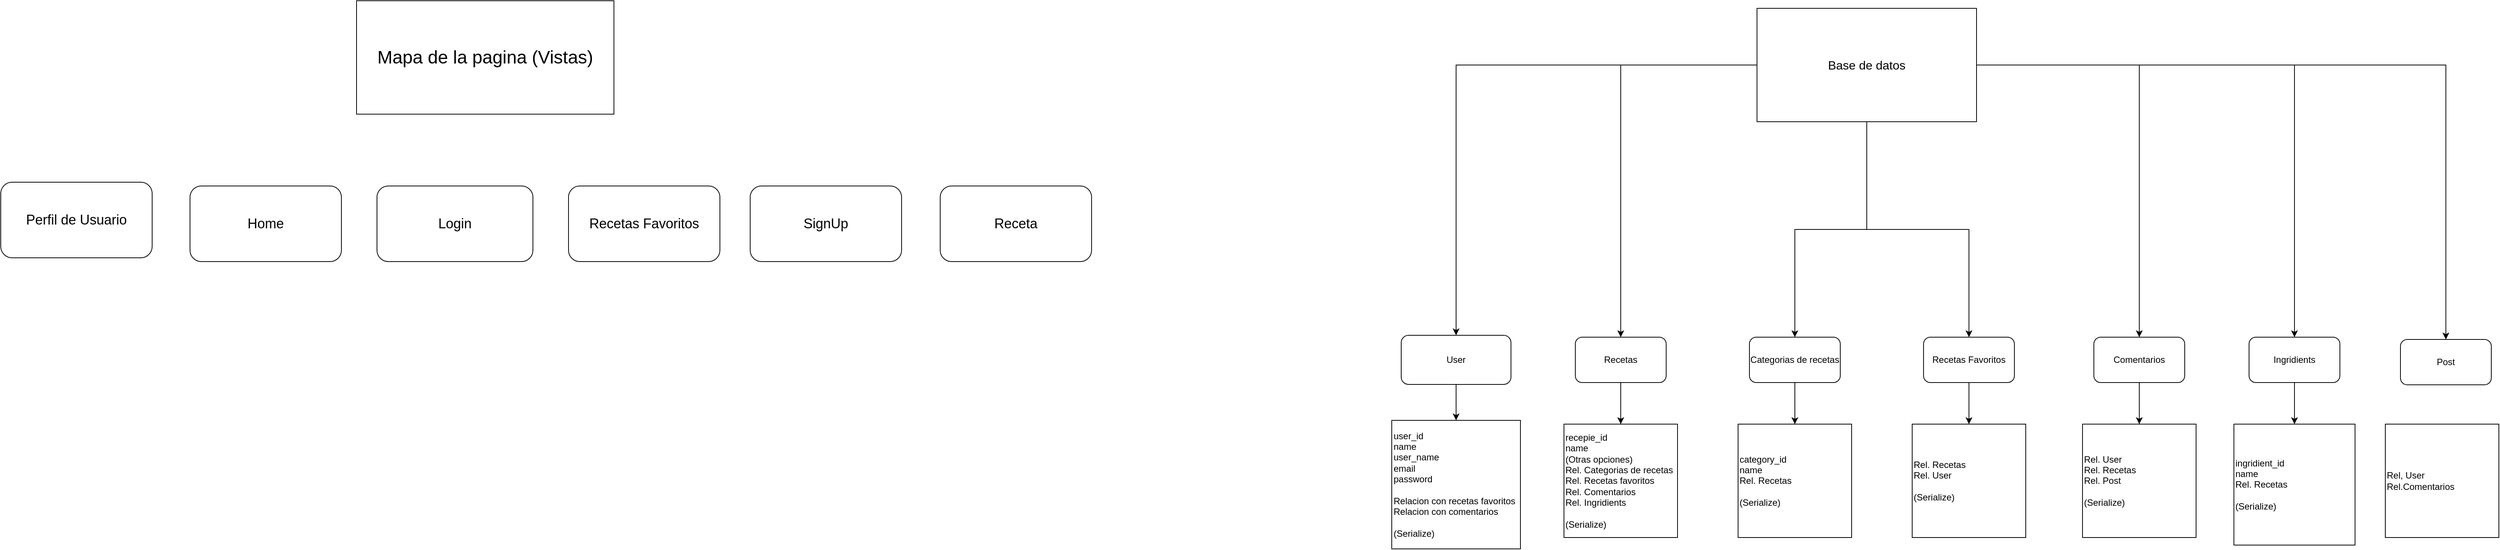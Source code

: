 <mxfile version="24.7.7">
  <diagram name="Страница — 1" id="ENI6WTY6g6m-EQkSX-Ta">
    <mxGraphModel dx="4924" dy="2229" grid="1" gridSize="10" guides="1" tooltips="1" connect="1" arrows="1" fold="1" page="1" pageScale="1" pageWidth="827" pageHeight="1169" math="0" shadow="0">
      <root>
        <mxCell id="0" />
        <mxCell id="1" parent="0" />
        <mxCell id="lb4tPSTKW-BmQOv7Y4hm-1" value="&lt;font style=&quot;font-size: 24px;&quot;&gt;Mapa de la pagina (Vistas)&lt;/font&gt;" style="rounded=0;whiteSpace=wrap;html=1;" parent="1" vertex="1">
          <mxGeometry x="270" y="240" width="340" height="150" as="geometry" />
        </mxCell>
        <mxCell id="lb4tPSTKW-BmQOv7Y4hm-2" value="&lt;font style=&quot;font-size: 18px;&quot;&gt;Login&lt;/font&gt;" style="rounded=1;whiteSpace=wrap;html=1;" parent="1" vertex="1">
          <mxGeometry x="297" y="485" width="206" height="100" as="geometry" />
        </mxCell>
        <mxCell id="lb4tPSTKW-BmQOv7Y4hm-3" value="&lt;font style=&quot;font-size: 18px;&quot;&gt;SignUp&lt;/font&gt;" style="rounded=1;whiteSpace=wrap;html=1;" parent="1" vertex="1">
          <mxGeometry x="790" y="485" width="200" height="100" as="geometry" />
        </mxCell>
        <mxCell id="lb4tPSTKW-BmQOv7Y4hm-4" value="&lt;font style=&quot;font-size: 18px;&quot;&gt;Home&lt;/font&gt;" style="rounded=1;whiteSpace=wrap;html=1;" parent="1" vertex="1">
          <mxGeometry x="50" y="485" width="200" height="100" as="geometry" />
        </mxCell>
        <mxCell id="lb4tPSTKW-BmQOv7Y4hm-5" value="&lt;font style=&quot;font-size: 18px;&quot;&gt;Perfil de Usuario&lt;/font&gt;" style="rounded=1;whiteSpace=wrap;html=1;" parent="1" vertex="1">
          <mxGeometry x="-200" y="480" width="200" height="100" as="geometry" />
        </mxCell>
        <mxCell id="lb4tPSTKW-BmQOv7Y4hm-6" value="&lt;font style=&quot;font-size: 18px;&quot;&gt;Receta&lt;/font&gt;" style="rounded=1;whiteSpace=wrap;html=1;" parent="1" vertex="1">
          <mxGeometry x="1041" y="485" width="200" height="100" as="geometry" />
        </mxCell>
        <mxCell id="lb4tPSTKW-BmQOv7Y4hm-7" value="&lt;font style=&quot;font-size: 18px;&quot;&gt;Recetas Favoritos&lt;/font&gt;" style="rounded=1;whiteSpace=wrap;html=1;" parent="1" vertex="1">
          <mxGeometry x="550" y="485" width="200" height="100" as="geometry" />
        </mxCell>
        <mxCell id="NG_Z0rbhw1weVx7VpHpx-7" style="edgeStyle=orthogonalEdgeStyle;rounded=0;orthogonalLoop=1;jettySize=auto;html=1;" edge="1" parent="1" source="zpg9LJhToohCJgQdcBGl-1" target="zpg9LJhToohCJgQdcBGl-4">
          <mxGeometry relative="1" as="geometry" />
        </mxCell>
        <mxCell id="NG_Z0rbhw1weVx7VpHpx-8" style="edgeStyle=orthogonalEdgeStyle;rounded=0;orthogonalLoop=1;jettySize=auto;html=1;" edge="1" parent="1" source="zpg9LJhToohCJgQdcBGl-1" target="zpg9LJhToohCJgQdcBGl-7">
          <mxGeometry relative="1" as="geometry" />
        </mxCell>
        <mxCell id="NG_Z0rbhw1weVx7VpHpx-9" style="edgeStyle=orthogonalEdgeStyle;rounded=0;orthogonalLoop=1;jettySize=auto;html=1;" edge="1" parent="1" source="zpg9LJhToohCJgQdcBGl-1" target="zpg9LJhToohCJgQdcBGl-8">
          <mxGeometry relative="1" as="geometry" />
        </mxCell>
        <mxCell id="NG_Z0rbhw1weVx7VpHpx-10" style="edgeStyle=orthogonalEdgeStyle;rounded=0;orthogonalLoop=1;jettySize=auto;html=1;" edge="1" parent="1" source="zpg9LJhToohCJgQdcBGl-1" target="zpg9LJhToohCJgQdcBGl-9">
          <mxGeometry relative="1" as="geometry" />
        </mxCell>
        <mxCell id="NG_Z0rbhw1weVx7VpHpx-11" style="edgeStyle=orthogonalEdgeStyle;rounded=0;orthogonalLoop=1;jettySize=auto;html=1;" edge="1" parent="1" source="zpg9LJhToohCJgQdcBGl-1" target="zpg9LJhToohCJgQdcBGl-10">
          <mxGeometry relative="1" as="geometry" />
        </mxCell>
        <mxCell id="NG_Z0rbhw1weVx7VpHpx-12" style="edgeStyle=orthogonalEdgeStyle;rounded=0;orthogonalLoop=1;jettySize=auto;html=1;" edge="1" parent="1" source="zpg9LJhToohCJgQdcBGl-1" target="zpg9LJhToohCJgQdcBGl-13">
          <mxGeometry relative="1" as="geometry" />
        </mxCell>
        <mxCell id="NG_Z0rbhw1weVx7VpHpx-14" style="edgeStyle=orthogonalEdgeStyle;rounded=0;orthogonalLoop=1;jettySize=auto;html=1;" edge="1" parent="1" source="zpg9LJhToohCJgQdcBGl-1" target="NG_Z0rbhw1weVx7VpHpx-13">
          <mxGeometry relative="1" as="geometry" />
        </mxCell>
        <mxCell id="zpg9LJhToohCJgQdcBGl-1" value="&lt;font size=&quot;3&quot;&gt;Base de datos&lt;/font&gt;" style="rounded=0;whiteSpace=wrap;html=1;" parent="1" vertex="1">
          <mxGeometry x="2120" y="250" width="290" height="150" as="geometry" />
        </mxCell>
        <mxCell id="NG_Z0rbhw1weVx7VpHpx-1" value="" style="edgeStyle=orthogonalEdgeStyle;rounded=0;orthogonalLoop=1;jettySize=auto;html=1;" edge="1" parent="1" source="zpg9LJhToohCJgQdcBGl-4" target="zpg9LJhToohCJgQdcBGl-11">
          <mxGeometry relative="1" as="geometry" />
        </mxCell>
        <mxCell id="zpg9LJhToohCJgQdcBGl-4" value="User" style="rounded=1;whiteSpace=wrap;html=1;shadow=0;" parent="1" vertex="1">
          <mxGeometry x="1650" y="682.5" width="145" height="65" as="geometry" />
        </mxCell>
        <mxCell id="NG_Z0rbhw1weVx7VpHpx-2" value="" style="edgeStyle=orthogonalEdgeStyle;rounded=0;orthogonalLoop=1;jettySize=auto;html=1;" edge="1" parent="1" source="zpg9LJhToohCJgQdcBGl-7" target="zpg9LJhToohCJgQdcBGl-12">
          <mxGeometry relative="1" as="geometry" />
        </mxCell>
        <mxCell id="zpg9LJhToohCJgQdcBGl-7" value="Recetas" style="rounded=1;whiteSpace=wrap;html=1;" parent="1" vertex="1">
          <mxGeometry x="1880" y="685" width="120" height="60" as="geometry" />
        </mxCell>
        <mxCell id="NG_Z0rbhw1weVx7VpHpx-3" value="" style="edgeStyle=orthogonalEdgeStyle;rounded=0;orthogonalLoop=1;jettySize=auto;html=1;" edge="1" parent="1" source="zpg9LJhToohCJgQdcBGl-8" target="zpg9LJhToohCJgQdcBGl-14">
          <mxGeometry relative="1" as="geometry" />
        </mxCell>
        <mxCell id="zpg9LJhToohCJgQdcBGl-8" value="Categorias de recetas" style="rounded=1;whiteSpace=wrap;html=1;" parent="1" vertex="1">
          <mxGeometry x="2110" y="685" width="120" height="60" as="geometry" />
        </mxCell>
        <mxCell id="NG_Z0rbhw1weVx7VpHpx-4" value="" style="edgeStyle=orthogonalEdgeStyle;rounded=0;orthogonalLoop=1;jettySize=auto;html=1;" edge="1" parent="1" source="zpg9LJhToohCJgQdcBGl-9" target="zpg9LJhToohCJgQdcBGl-17">
          <mxGeometry relative="1" as="geometry" />
        </mxCell>
        <mxCell id="zpg9LJhToohCJgQdcBGl-9" value="Recetas Favoritos" style="rounded=1;whiteSpace=wrap;html=1;" parent="1" vertex="1">
          <mxGeometry x="2340" y="685" width="120" height="60" as="geometry" />
        </mxCell>
        <mxCell id="NG_Z0rbhw1weVx7VpHpx-5" value="" style="edgeStyle=orthogonalEdgeStyle;rounded=0;orthogonalLoop=1;jettySize=auto;html=1;" edge="1" parent="1" source="zpg9LJhToohCJgQdcBGl-10" target="zpg9LJhToohCJgQdcBGl-16">
          <mxGeometry relative="1" as="geometry" />
        </mxCell>
        <mxCell id="zpg9LJhToohCJgQdcBGl-10" value="Comentarios" style="rounded=1;whiteSpace=wrap;html=1;" parent="1" vertex="1">
          <mxGeometry x="2565" y="685" width="120" height="60" as="geometry" />
        </mxCell>
        <mxCell id="zpg9LJhToohCJgQdcBGl-11" value="user_id&lt;div&gt;name&lt;/div&gt;&lt;div&gt;user_name&lt;/div&gt;&lt;div&gt;email&lt;/div&gt;&lt;div&gt;password&lt;/div&gt;&lt;div&gt;&lt;br&gt;&lt;/div&gt;&lt;div&gt;Relacion con recetas favoritos&lt;/div&gt;&lt;div&gt;Relacion con comentarios&lt;/div&gt;&lt;div&gt;&lt;br&gt;&lt;/div&gt;&lt;div&gt;(Serialize)&lt;/div&gt;" style="whiteSpace=wrap;html=1;aspect=fixed;align=left;" parent="1" vertex="1">
          <mxGeometry x="1637.5" y="795" width="170" height="170" as="geometry" />
        </mxCell>
        <mxCell id="zpg9LJhToohCJgQdcBGl-12" value="recepie_id&lt;div&gt;name&lt;/div&gt;&lt;div&gt;(Otras opciones)&lt;/div&gt;&lt;div&gt;Rel. Categorias de recetas&lt;/div&gt;&lt;div&gt;Rel. Recetas favoritos&lt;/div&gt;&lt;div&gt;Rel. Comentarios&lt;/div&gt;&lt;div&gt;Rel. Ingridients&lt;/div&gt;&lt;div&gt;&lt;br&gt;&lt;/div&gt;&lt;div&gt;(Serialize)&lt;br&gt;&lt;/div&gt;" style="whiteSpace=wrap;html=1;aspect=fixed;align=left;" parent="1" vertex="1">
          <mxGeometry x="1865" y="800" width="150" height="150" as="geometry" />
        </mxCell>
        <mxCell id="NG_Z0rbhw1weVx7VpHpx-6" value="" style="edgeStyle=orthogonalEdgeStyle;rounded=0;orthogonalLoop=1;jettySize=auto;html=1;" edge="1" parent="1" source="zpg9LJhToohCJgQdcBGl-13" target="zpg9LJhToohCJgQdcBGl-15">
          <mxGeometry relative="1" as="geometry" />
        </mxCell>
        <mxCell id="zpg9LJhToohCJgQdcBGl-13" value="Ingridients" style="rounded=1;whiteSpace=wrap;html=1;" parent="1" vertex="1">
          <mxGeometry x="2770" y="685" width="120" height="60" as="geometry" />
        </mxCell>
        <mxCell id="zpg9LJhToohCJgQdcBGl-14" value="category_id&lt;div&gt;name&lt;/div&gt;&lt;div&gt;Rel. Recetas&lt;/div&gt;&lt;div&gt;&lt;br&gt;&lt;/div&gt;&lt;div&gt;(Serialize)&lt;br&gt;&lt;/div&gt;" style="whiteSpace=wrap;html=1;aspect=fixed;align=left;" parent="1" vertex="1">
          <mxGeometry x="2095" y="800" width="150" height="150" as="geometry" />
        </mxCell>
        <mxCell id="zpg9LJhToohCJgQdcBGl-15" value="ingridient_id&lt;div&gt;name&lt;/div&gt;&lt;div&gt;Rel. Recetas&lt;/div&gt;&lt;div&gt;&lt;br&gt;&lt;/div&gt;&lt;div&gt;(Serialize)&lt;br&gt;&lt;/div&gt;" style="whiteSpace=wrap;html=1;aspect=fixed;align=left;" parent="1" vertex="1">
          <mxGeometry x="2750" y="800" width="160" height="160" as="geometry" />
        </mxCell>
        <mxCell id="zpg9LJhToohCJgQdcBGl-16" value="Rel. User&lt;div&gt;Rel. Recetas&lt;/div&gt;&lt;div&gt;Rel. Post&lt;/div&gt;&lt;div&gt;&lt;br&gt;&lt;/div&gt;&lt;div&gt;(Serialize)&lt;br&gt;&lt;/div&gt;" style="whiteSpace=wrap;html=1;aspect=fixed;align=left;" parent="1" vertex="1">
          <mxGeometry x="2550" y="800" width="150" height="150" as="geometry" />
        </mxCell>
        <mxCell id="zpg9LJhToohCJgQdcBGl-17" value="Rel. Recetas&lt;div&gt;Rel. User&lt;/div&gt;&lt;div&gt;&lt;br&gt;&lt;/div&gt;&lt;div&gt;(Serialize)&lt;br&gt;&lt;/div&gt;" style="whiteSpace=wrap;html=1;aspect=fixed;align=left;" parent="1" vertex="1">
          <mxGeometry x="2325" y="800" width="150" height="150" as="geometry" />
        </mxCell>
        <mxCell id="NG_Z0rbhw1weVx7VpHpx-13" value="Post" style="rounded=1;whiteSpace=wrap;html=1;" vertex="1" parent="1">
          <mxGeometry x="2970" y="688" width="120" height="60" as="geometry" />
        </mxCell>
        <mxCell id="NG_Z0rbhw1weVx7VpHpx-15" value="Rel, User&lt;div&gt;Rel.Comentarios&lt;/div&gt;" style="whiteSpace=wrap;html=1;aspect=fixed;align=left;" vertex="1" parent="1">
          <mxGeometry x="2950" y="800" width="150" height="150" as="geometry" />
        </mxCell>
      </root>
    </mxGraphModel>
  </diagram>
</mxfile>

